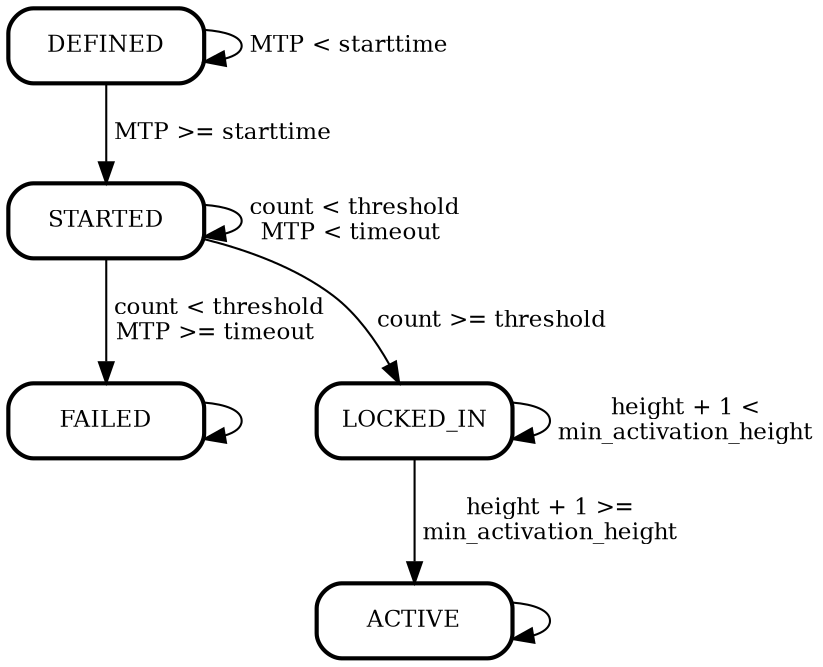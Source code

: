 digraph {
  rankdir=TD;

  node [fontsize=11, fixedsize=true, width=1.3, shape=box, style="rounded,bold"];

  edge [fontsize=11];

  edge [weight = 100];
  "DEFINED" -> "STARTED" [label=" MTP >= starttime"];
  "STARTED" -> "FAILED" [label=" count < threshold\nMTP >= timeout"];
  "LOCKED_IN" -> "LOCKED_IN" [label=" height + 1 <\n min_activation_height"];
  "LOCKED_IN" -> "ACTIVE" [label=" height + 1 >=\n min_activation_height"];

  edge [weight = 1];
  "STARTED" -> "LOCKED_IN" [label="count >= threshold"];

  "FAILED" -> "LOCKED_IN" [style=invis];

  "DEFINED"-> "DEFINED" [label=" MTP < starttime"];
  "STARTED"-> "STARTED" [label=" count < threshold\nMTP < timeout"];
  "ACTIVE" -> "ACTIVE";
  "FAILED" -> "FAILED";

  "STARTED";
  "LOCKED_IN";
  "ACTIVE";
  "FAILED";

  { rank=same; "FAILED" "LOCKED_IN" }
  { rank=sink; "ACTIVE" }
}
